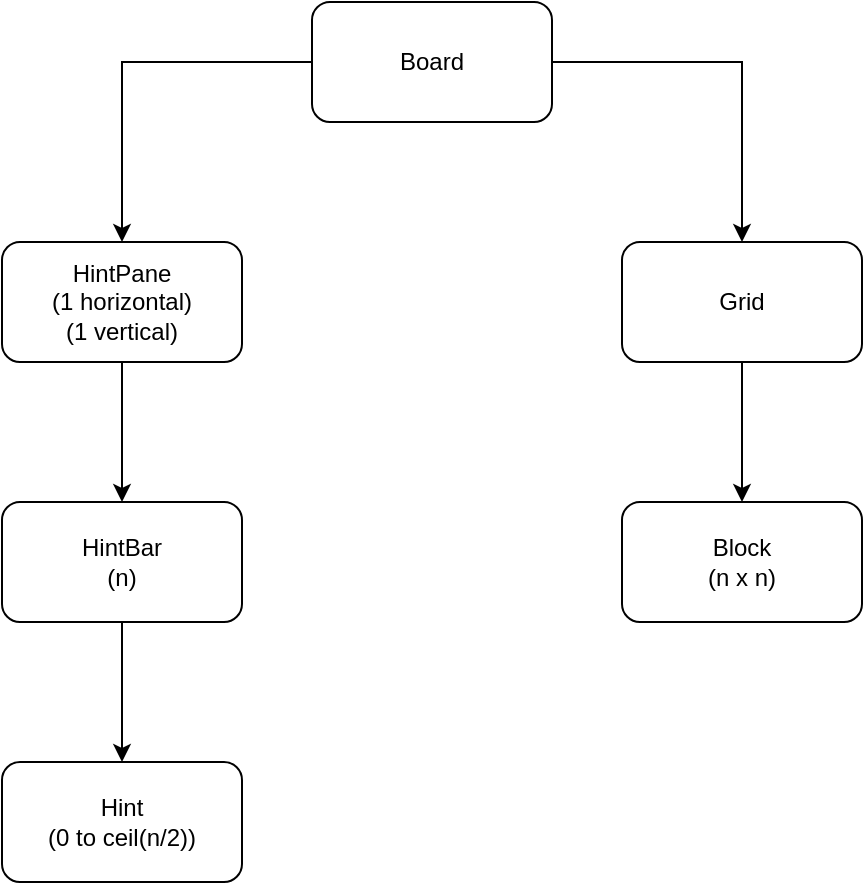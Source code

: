 <mxfile version="24.7.17">
  <diagram name="Page-1" id="9W_yv---6sQ2k7KcouaT">
    <mxGraphModel dx="1434" dy="836" grid="1" gridSize="10" guides="1" tooltips="1" connect="1" arrows="1" fold="1" page="0" pageScale="1" pageWidth="850" pageHeight="1100" math="0" shadow="0">
      <root>
        <mxCell id="0" />
        <mxCell id="1" parent="0" />
        <mxCell id="tmbyEUGGvDhyc9lhJHyJ-4" style="edgeStyle=orthogonalEdgeStyle;rounded=0;orthogonalLoop=1;jettySize=auto;html=1;entryX=0.5;entryY=0;entryDx=0;entryDy=0;" edge="1" parent="1" source="tmbyEUGGvDhyc9lhJHyJ-1" target="tmbyEUGGvDhyc9lhJHyJ-2">
          <mxGeometry relative="1" as="geometry" />
        </mxCell>
        <mxCell id="tmbyEUGGvDhyc9lhJHyJ-7" style="edgeStyle=orthogonalEdgeStyle;rounded=0;orthogonalLoop=1;jettySize=auto;html=1;exitX=0;exitY=0.5;exitDx=0;exitDy=0;" edge="1" parent="1" source="tmbyEUGGvDhyc9lhJHyJ-1" target="tmbyEUGGvDhyc9lhJHyJ-6">
          <mxGeometry relative="1" as="geometry" />
        </mxCell>
        <mxCell id="tmbyEUGGvDhyc9lhJHyJ-1" value="Board" style="rounded=1;whiteSpace=wrap;html=1;" vertex="1" parent="1">
          <mxGeometry x="365" y="160" width="120" height="60" as="geometry" />
        </mxCell>
        <mxCell id="tmbyEUGGvDhyc9lhJHyJ-5" style="edgeStyle=orthogonalEdgeStyle;rounded=0;orthogonalLoop=1;jettySize=auto;html=1;entryX=0.5;entryY=0;entryDx=0;entryDy=0;" edge="1" parent="1" source="tmbyEUGGvDhyc9lhJHyJ-2" target="tmbyEUGGvDhyc9lhJHyJ-3">
          <mxGeometry relative="1" as="geometry" />
        </mxCell>
        <mxCell id="tmbyEUGGvDhyc9lhJHyJ-2" value="Grid" style="rounded=1;whiteSpace=wrap;html=1;" vertex="1" parent="1">
          <mxGeometry x="520" y="280" width="120" height="60" as="geometry" />
        </mxCell>
        <mxCell id="tmbyEUGGvDhyc9lhJHyJ-3" value="Block&lt;br&gt;(n x n)" style="rounded=1;whiteSpace=wrap;html=1;" vertex="1" parent="1">
          <mxGeometry x="520" y="410" width="120" height="60" as="geometry" />
        </mxCell>
        <mxCell id="tmbyEUGGvDhyc9lhJHyJ-9" style="edgeStyle=orthogonalEdgeStyle;rounded=0;orthogonalLoop=1;jettySize=auto;html=1;exitX=0.5;exitY=1;exitDx=0;exitDy=0;entryX=0.5;entryY=0;entryDx=0;entryDy=0;" edge="1" parent="1" source="tmbyEUGGvDhyc9lhJHyJ-6" target="tmbyEUGGvDhyc9lhJHyJ-8">
          <mxGeometry relative="1" as="geometry" />
        </mxCell>
        <mxCell id="tmbyEUGGvDhyc9lhJHyJ-6" value="HintPane&lt;div&gt;(1 horizontal)&lt;br&gt;(1 vertical)&lt;/div&gt;" style="rounded=1;whiteSpace=wrap;html=1;" vertex="1" parent="1">
          <mxGeometry x="210" y="280" width="120" height="60" as="geometry" />
        </mxCell>
        <mxCell id="tmbyEUGGvDhyc9lhJHyJ-11" style="edgeStyle=orthogonalEdgeStyle;rounded=0;orthogonalLoop=1;jettySize=auto;html=1;exitX=0.5;exitY=1;exitDx=0;exitDy=0;entryX=0.5;entryY=0;entryDx=0;entryDy=0;" edge="1" parent="1" source="tmbyEUGGvDhyc9lhJHyJ-8" target="tmbyEUGGvDhyc9lhJHyJ-10">
          <mxGeometry relative="1" as="geometry" />
        </mxCell>
        <mxCell id="tmbyEUGGvDhyc9lhJHyJ-8" value="HintBar&lt;div&gt;(n)&lt;/div&gt;" style="rounded=1;whiteSpace=wrap;html=1;" vertex="1" parent="1">
          <mxGeometry x="210" y="410" width="120" height="60" as="geometry" />
        </mxCell>
        <mxCell id="tmbyEUGGvDhyc9lhJHyJ-10" value="Hint&lt;div&gt;(0 to ceil(n/2))&lt;/div&gt;" style="rounded=1;whiteSpace=wrap;html=1;" vertex="1" parent="1">
          <mxGeometry x="210" y="540" width="120" height="60" as="geometry" />
        </mxCell>
      </root>
    </mxGraphModel>
  </diagram>
</mxfile>

